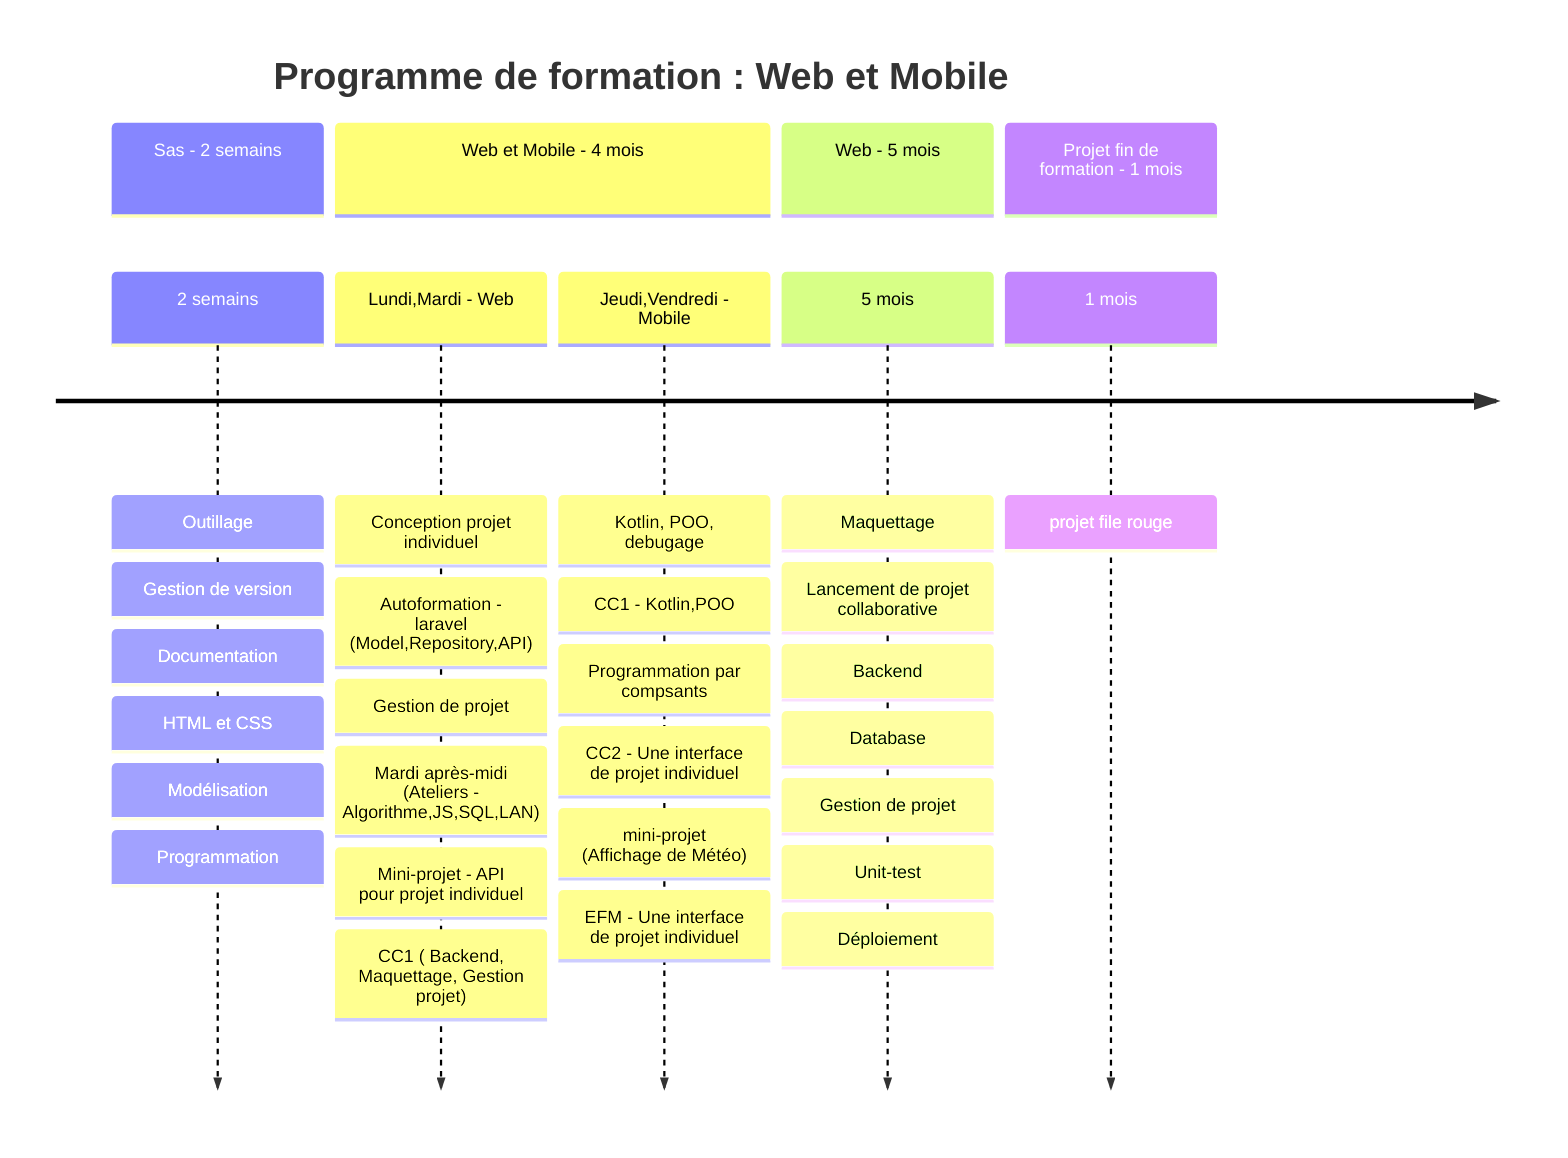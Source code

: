 timeline
title  Programme de formation : Web et Mobile

section Sas - 2 semains
    2 semains: Outillage 
            : Gestion de version 
            : Documentation
            : HTML et CSS 
            : Modélisation
            : Programmation
section Web et Mobile - 4 mois
    Lundi,Mardi - Web : Conception projet individuel
        : Autoformation - laravel (Model,Repository,API)
        : Gestion de projet
        : Mardi après-midi (Ateliers - Algorithme,JS,SQL,LAN)
        : Mini-projet - API pour projet individuel
        : CC1 ( Backend, Maquettage, Gestion projet)
    Jeudi,Vendredi - Mobile : Kotlin, POO, debugage
        : CC1 - Kotlin,POO
        : Programmation par compsants
        : CC2 - Une interface de projet individuel
        : mini-projet (Affichage de Météo)
        : EFM - Une interface de projet individuel
section Web - 5 mois
    5 mois: Maquettage
        : Lancement de projet collaborative
        : Backend
        : Database
        : Gestion de projet
        : Unit-test
        : Déploiement

section Projet fin de formation - 1 mois
    1 mois: projet file rouge